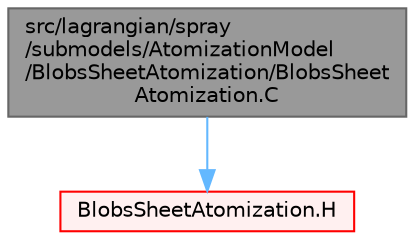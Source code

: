 digraph "src/lagrangian/spray/submodels/AtomizationModel/BlobsSheetAtomization/BlobsSheetAtomization.C"
{
 // LATEX_PDF_SIZE
  bgcolor="transparent";
  edge [fontname=Helvetica,fontsize=10,labelfontname=Helvetica,labelfontsize=10];
  node [fontname=Helvetica,fontsize=10,shape=box,height=0.2,width=0.4];
  Node1 [id="Node000001",label="src/lagrangian/spray\l/submodels/AtomizationModel\l/BlobsSheetAtomization/BlobsSheet\lAtomization.C",height=0.2,width=0.4,color="gray40", fillcolor="grey60", style="filled", fontcolor="black",tooltip=" "];
  Node1 -> Node2 [id="edge1_Node000001_Node000002",color="steelblue1",style="solid",tooltip=" "];
  Node2 [id="Node000002",label="BlobsSheetAtomization.H",height=0.2,width=0.4,color="red", fillcolor="#FFF0F0", style="filled",URL="$BlobsSheetAtomization_8H.html",tooltip=" "];
}
